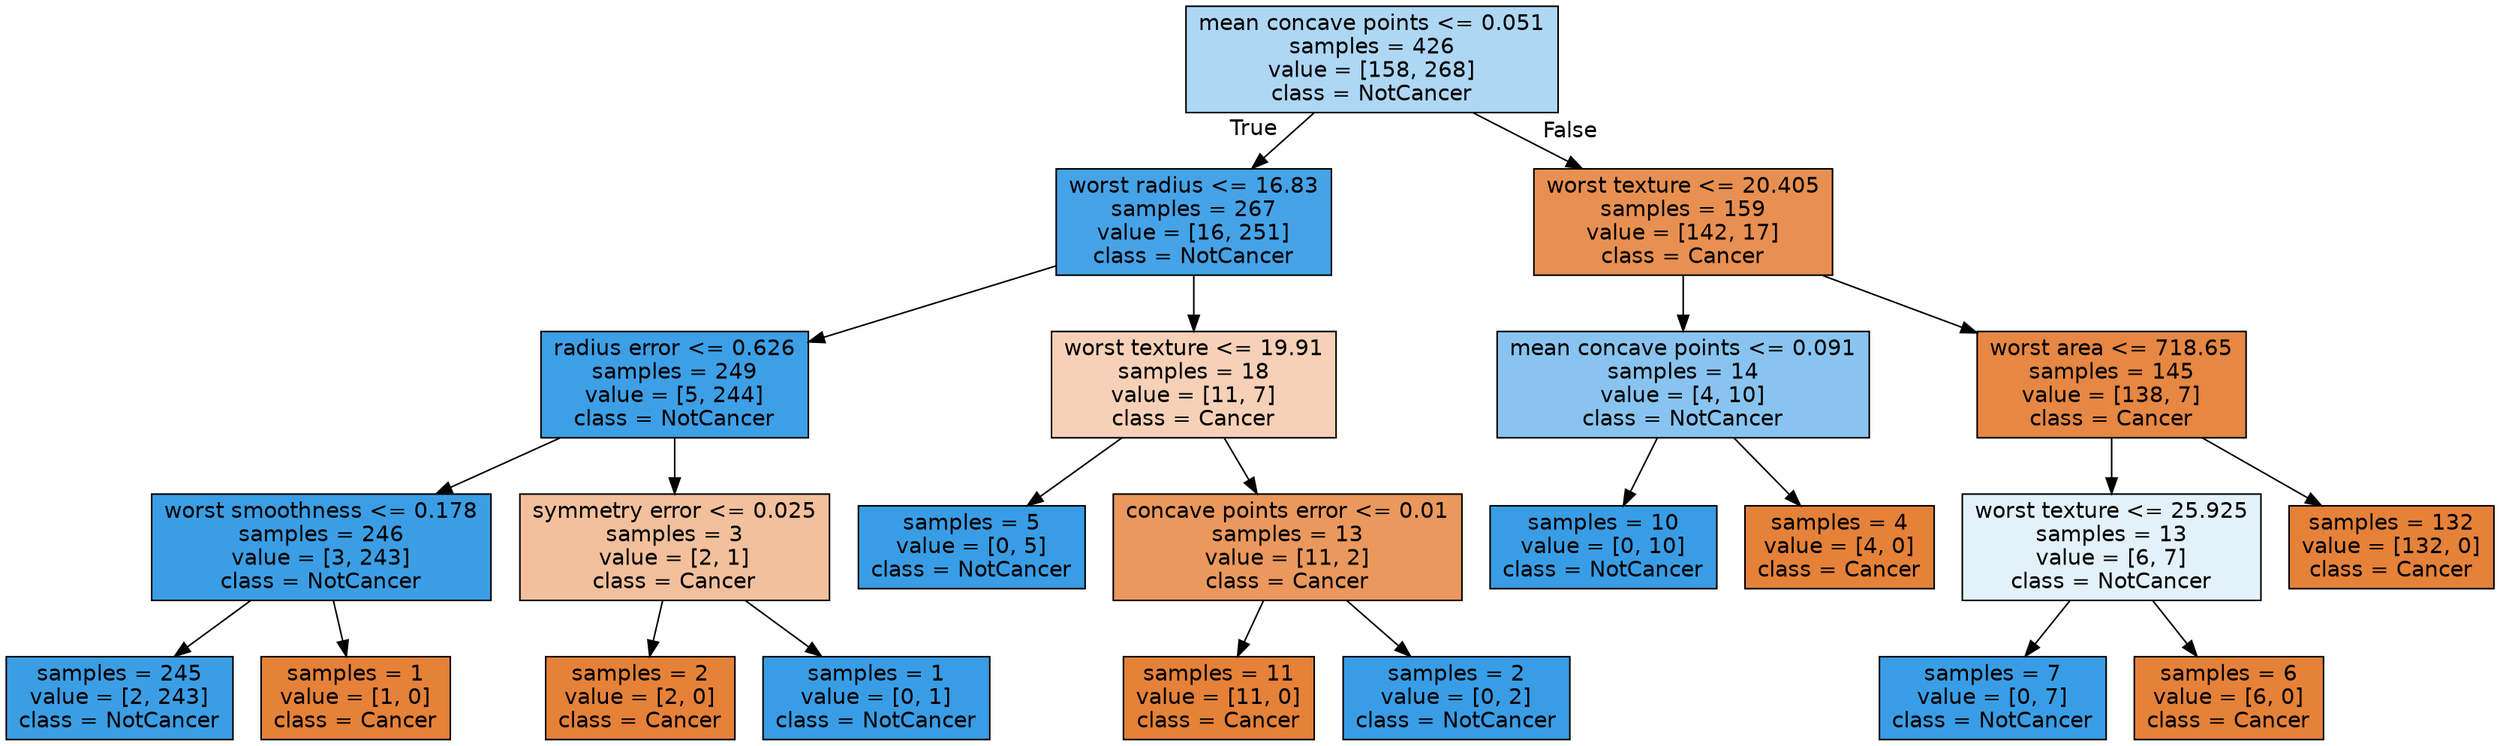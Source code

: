 digraph Tree {
node [shape=box, style="filled", color="black", fontname="helvetica"] ;
edge [fontname="helvetica"] ;
0 [label="mean concave points <= 0.051\nsamples = 426\nvalue = [158, 268]\nclass = NotCancer", fillcolor="#aed7f4"] ;
1 [label="worst radius <= 16.83\nsamples = 267\nvalue = [16, 251]\nclass = NotCancer", fillcolor="#46a3e7"] ;
0 -> 1 [labeldistance=2.5, labelangle=45, headlabel="True"] ;
2 [label="radius error <= 0.626\nsamples = 249\nvalue = [5, 244]\nclass = NotCancer", fillcolor="#3d9fe6"] ;
1 -> 2 ;
3 [label="worst smoothness <= 0.178\nsamples = 246\nvalue = [3, 243]\nclass = NotCancer", fillcolor="#3b9ee5"] ;
2 -> 3 ;
4 [label="samples = 245\nvalue = [2, 243]\nclass = NotCancer", fillcolor="#3b9ee5"] ;
3 -> 4 ;
5 [label="samples = 1\nvalue = [1, 0]\nclass = Cancer", fillcolor="#e58139"] ;
3 -> 5 ;
6 [label="symmetry error <= 0.025\nsamples = 3\nvalue = [2, 1]\nclass = Cancer", fillcolor="#f2c09c"] ;
2 -> 6 ;
7 [label="samples = 2\nvalue = [2, 0]\nclass = Cancer", fillcolor="#e58139"] ;
6 -> 7 ;
8 [label="samples = 1\nvalue = [0, 1]\nclass = NotCancer", fillcolor="#399de5"] ;
6 -> 8 ;
9 [label="worst texture <= 19.91\nsamples = 18\nvalue = [11, 7]\nclass = Cancer", fillcolor="#f6d1b7"] ;
1 -> 9 ;
10 [label="samples = 5\nvalue = [0, 5]\nclass = NotCancer", fillcolor="#399de5"] ;
9 -> 10 ;
11 [label="concave points error <= 0.01\nsamples = 13\nvalue = [11, 2]\nclass = Cancer", fillcolor="#ea985d"] ;
9 -> 11 ;
12 [label="samples = 11\nvalue = [11, 0]\nclass = Cancer", fillcolor="#e58139"] ;
11 -> 12 ;
13 [label="samples = 2\nvalue = [0, 2]\nclass = NotCancer", fillcolor="#399de5"] ;
11 -> 13 ;
14 [label="worst texture <= 20.405\nsamples = 159\nvalue = [142, 17]\nclass = Cancer", fillcolor="#e89051"] ;
0 -> 14 [labeldistance=2.5, labelangle=-45, headlabel="False"] ;
15 [label="mean concave points <= 0.091\nsamples = 14\nvalue = [4, 10]\nclass = NotCancer", fillcolor="#88c4ef"] ;
14 -> 15 ;
16 [label="samples = 10\nvalue = [0, 10]\nclass = NotCancer", fillcolor="#399de5"] ;
15 -> 16 ;
17 [label="samples = 4\nvalue = [4, 0]\nclass = Cancer", fillcolor="#e58139"] ;
15 -> 17 ;
18 [label="worst area <= 718.65\nsamples = 145\nvalue = [138, 7]\nclass = Cancer", fillcolor="#e68743"] ;
14 -> 18 ;
19 [label="worst texture <= 25.925\nsamples = 13\nvalue = [6, 7]\nclass = NotCancer", fillcolor="#e3f1fb"] ;
18 -> 19 ;
20 [label="samples = 7\nvalue = [0, 7]\nclass = NotCancer", fillcolor="#399de5"] ;
19 -> 20 ;
21 [label="samples = 6\nvalue = [6, 0]\nclass = Cancer", fillcolor="#e58139"] ;
19 -> 21 ;
22 [label="samples = 132\nvalue = [132, 0]\nclass = Cancer", fillcolor="#e58139"] ;
18 -> 22 ;
}